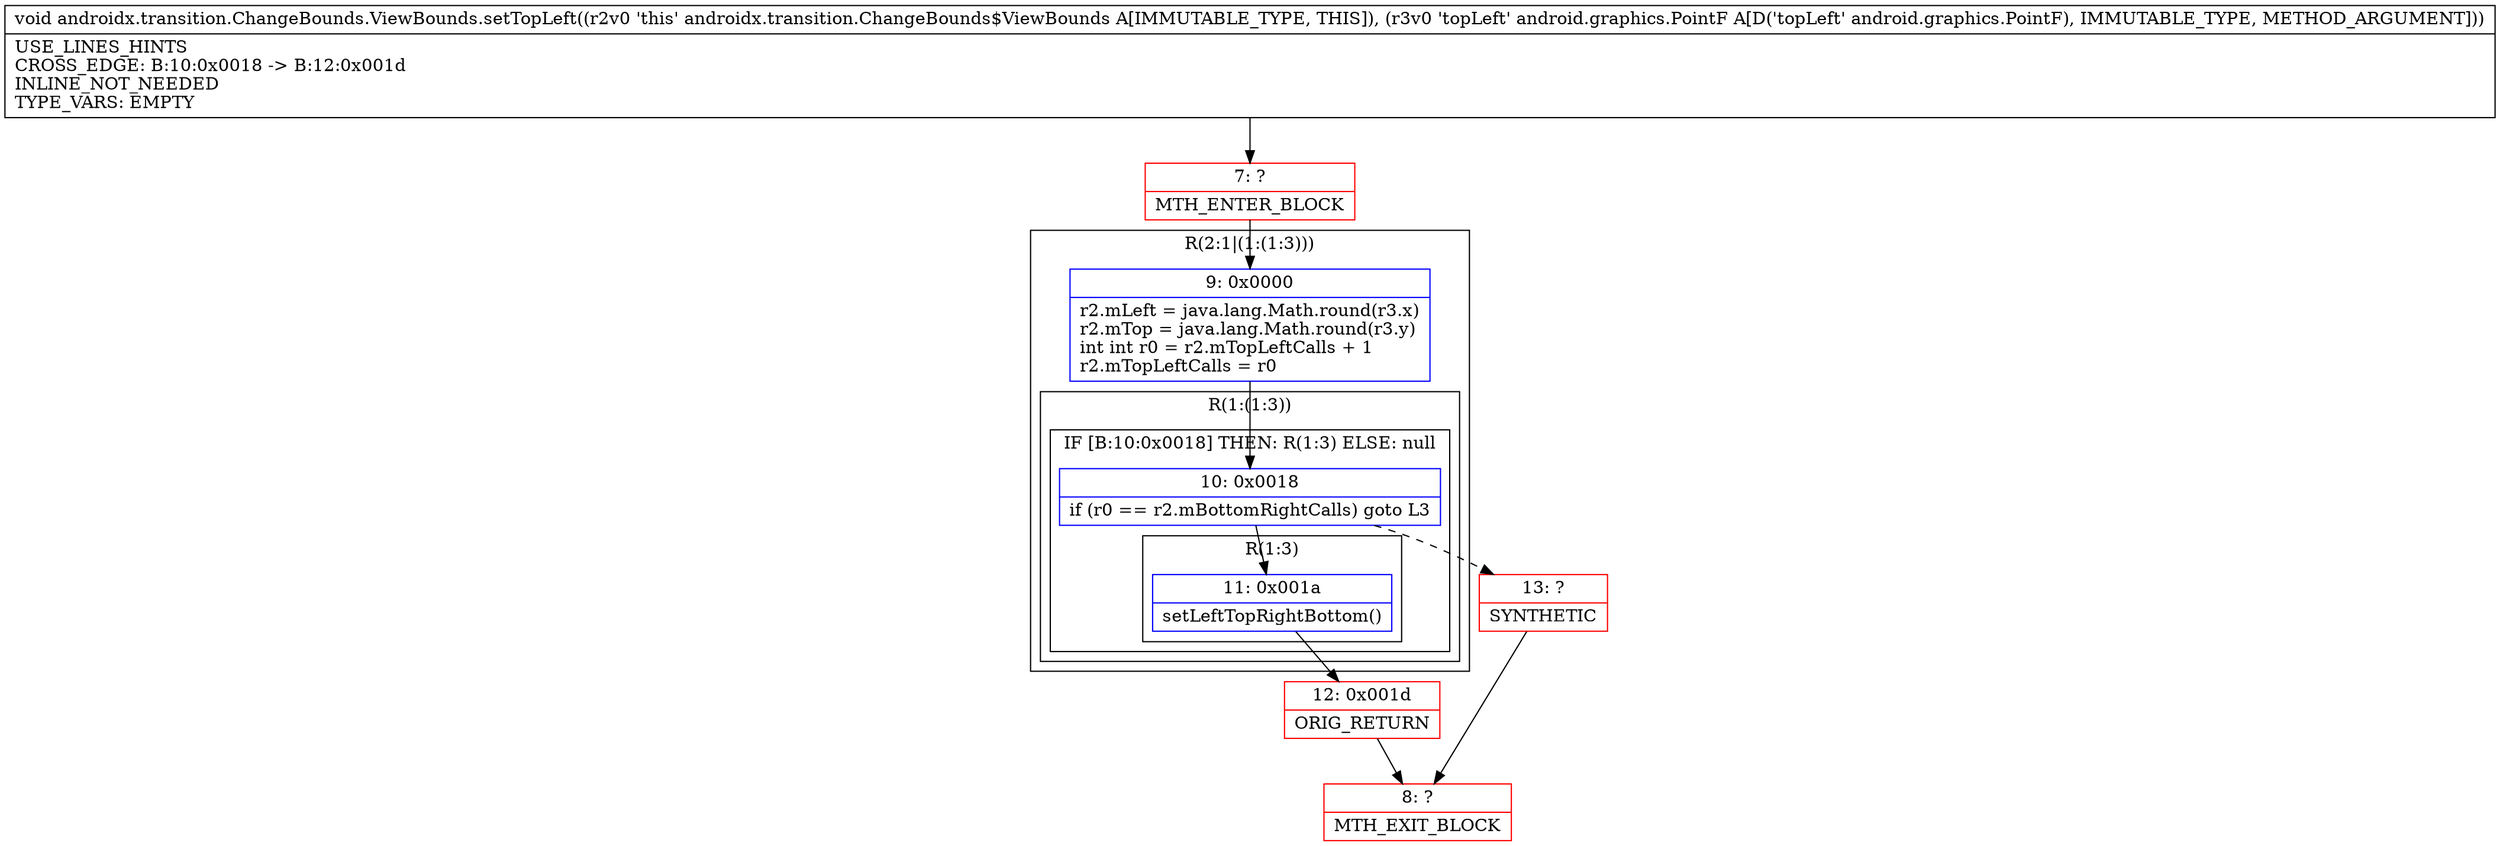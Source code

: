 digraph "CFG forandroidx.transition.ChangeBounds.ViewBounds.setTopLeft(Landroid\/graphics\/PointF;)V" {
subgraph cluster_Region_1274351278 {
label = "R(2:1|(1:(1:3)))";
node [shape=record,color=blue];
Node_9 [shape=record,label="{9\:\ 0x0000|r2.mLeft = java.lang.Math.round(r3.x)\lr2.mTop = java.lang.Math.round(r3.y)\lint int r0 = r2.mTopLeftCalls + 1\lr2.mTopLeftCalls = r0\l}"];
subgraph cluster_Region_1942296960 {
label = "R(1:(1:3))";
node [shape=record,color=blue];
subgraph cluster_IfRegion_663093104 {
label = "IF [B:10:0x0018] THEN: R(1:3) ELSE: null";
node [shape=record,color=blue];
Node_10 [shape=record,label="{10\:\ 0x0018|if (r0 == r2.mBottomRightCalls) goto L3\l}"];
subgraph cluster_Region_1672676659 {
label = "R(1:3)";
node [shape=record,color=blue];
Node_11 [shape=record,label="{11\:\ 0x001a|setLeftTopRightBottom()\l}"];
}
}
}
}
Node_7 [shape=record,color=red,label="{7\:\ ?|MTH_ENTER_BLOCK\l}"];
Node_12 [shape=record,color=red,label="{12\:\ 0x001d|ORIG_RETURN\l}"];
Node_8 [shape=record,color=red,label="{8\:\ ?|MTH_EXIT_BLOCK\l}"];
Node_13 [shape=record,color=red,label="{13\:\ ?|SYNTHETIC\l}"];
MethodNode[shape=record,label="{void androidx.transition.ChangeBounds.ViewBounds.setTopLeft((r2v0 'this' androidx.transition.ChangeBounds$ViewBounds A[IMMUTABLE_TYPE, THIS]), (r3v0 'topLeft' android.graphics.PointF A[D('topLeft' android.graphics.PointF), IMMUTABLE_TYPE, METHOD_ARGUMENT]))  | USE_LINES_HINTS\lCROSS_EDGE: B:10:0x0018 \-\> B:12:0x001d\lINLINE_NOT_NEEDED\lTYPE_VARS: EMPTY\l}"];
MethodNode -> Node_7;Node_9 -> Node_10;
Node_10 -> Node_11;
Node_10 -> Node_13[style=dashed];
Node_11 -> Node_12;
Node_7 -> Node_9;
Node_12 -> Node_8;
Node_13 -> Node_8;
}

